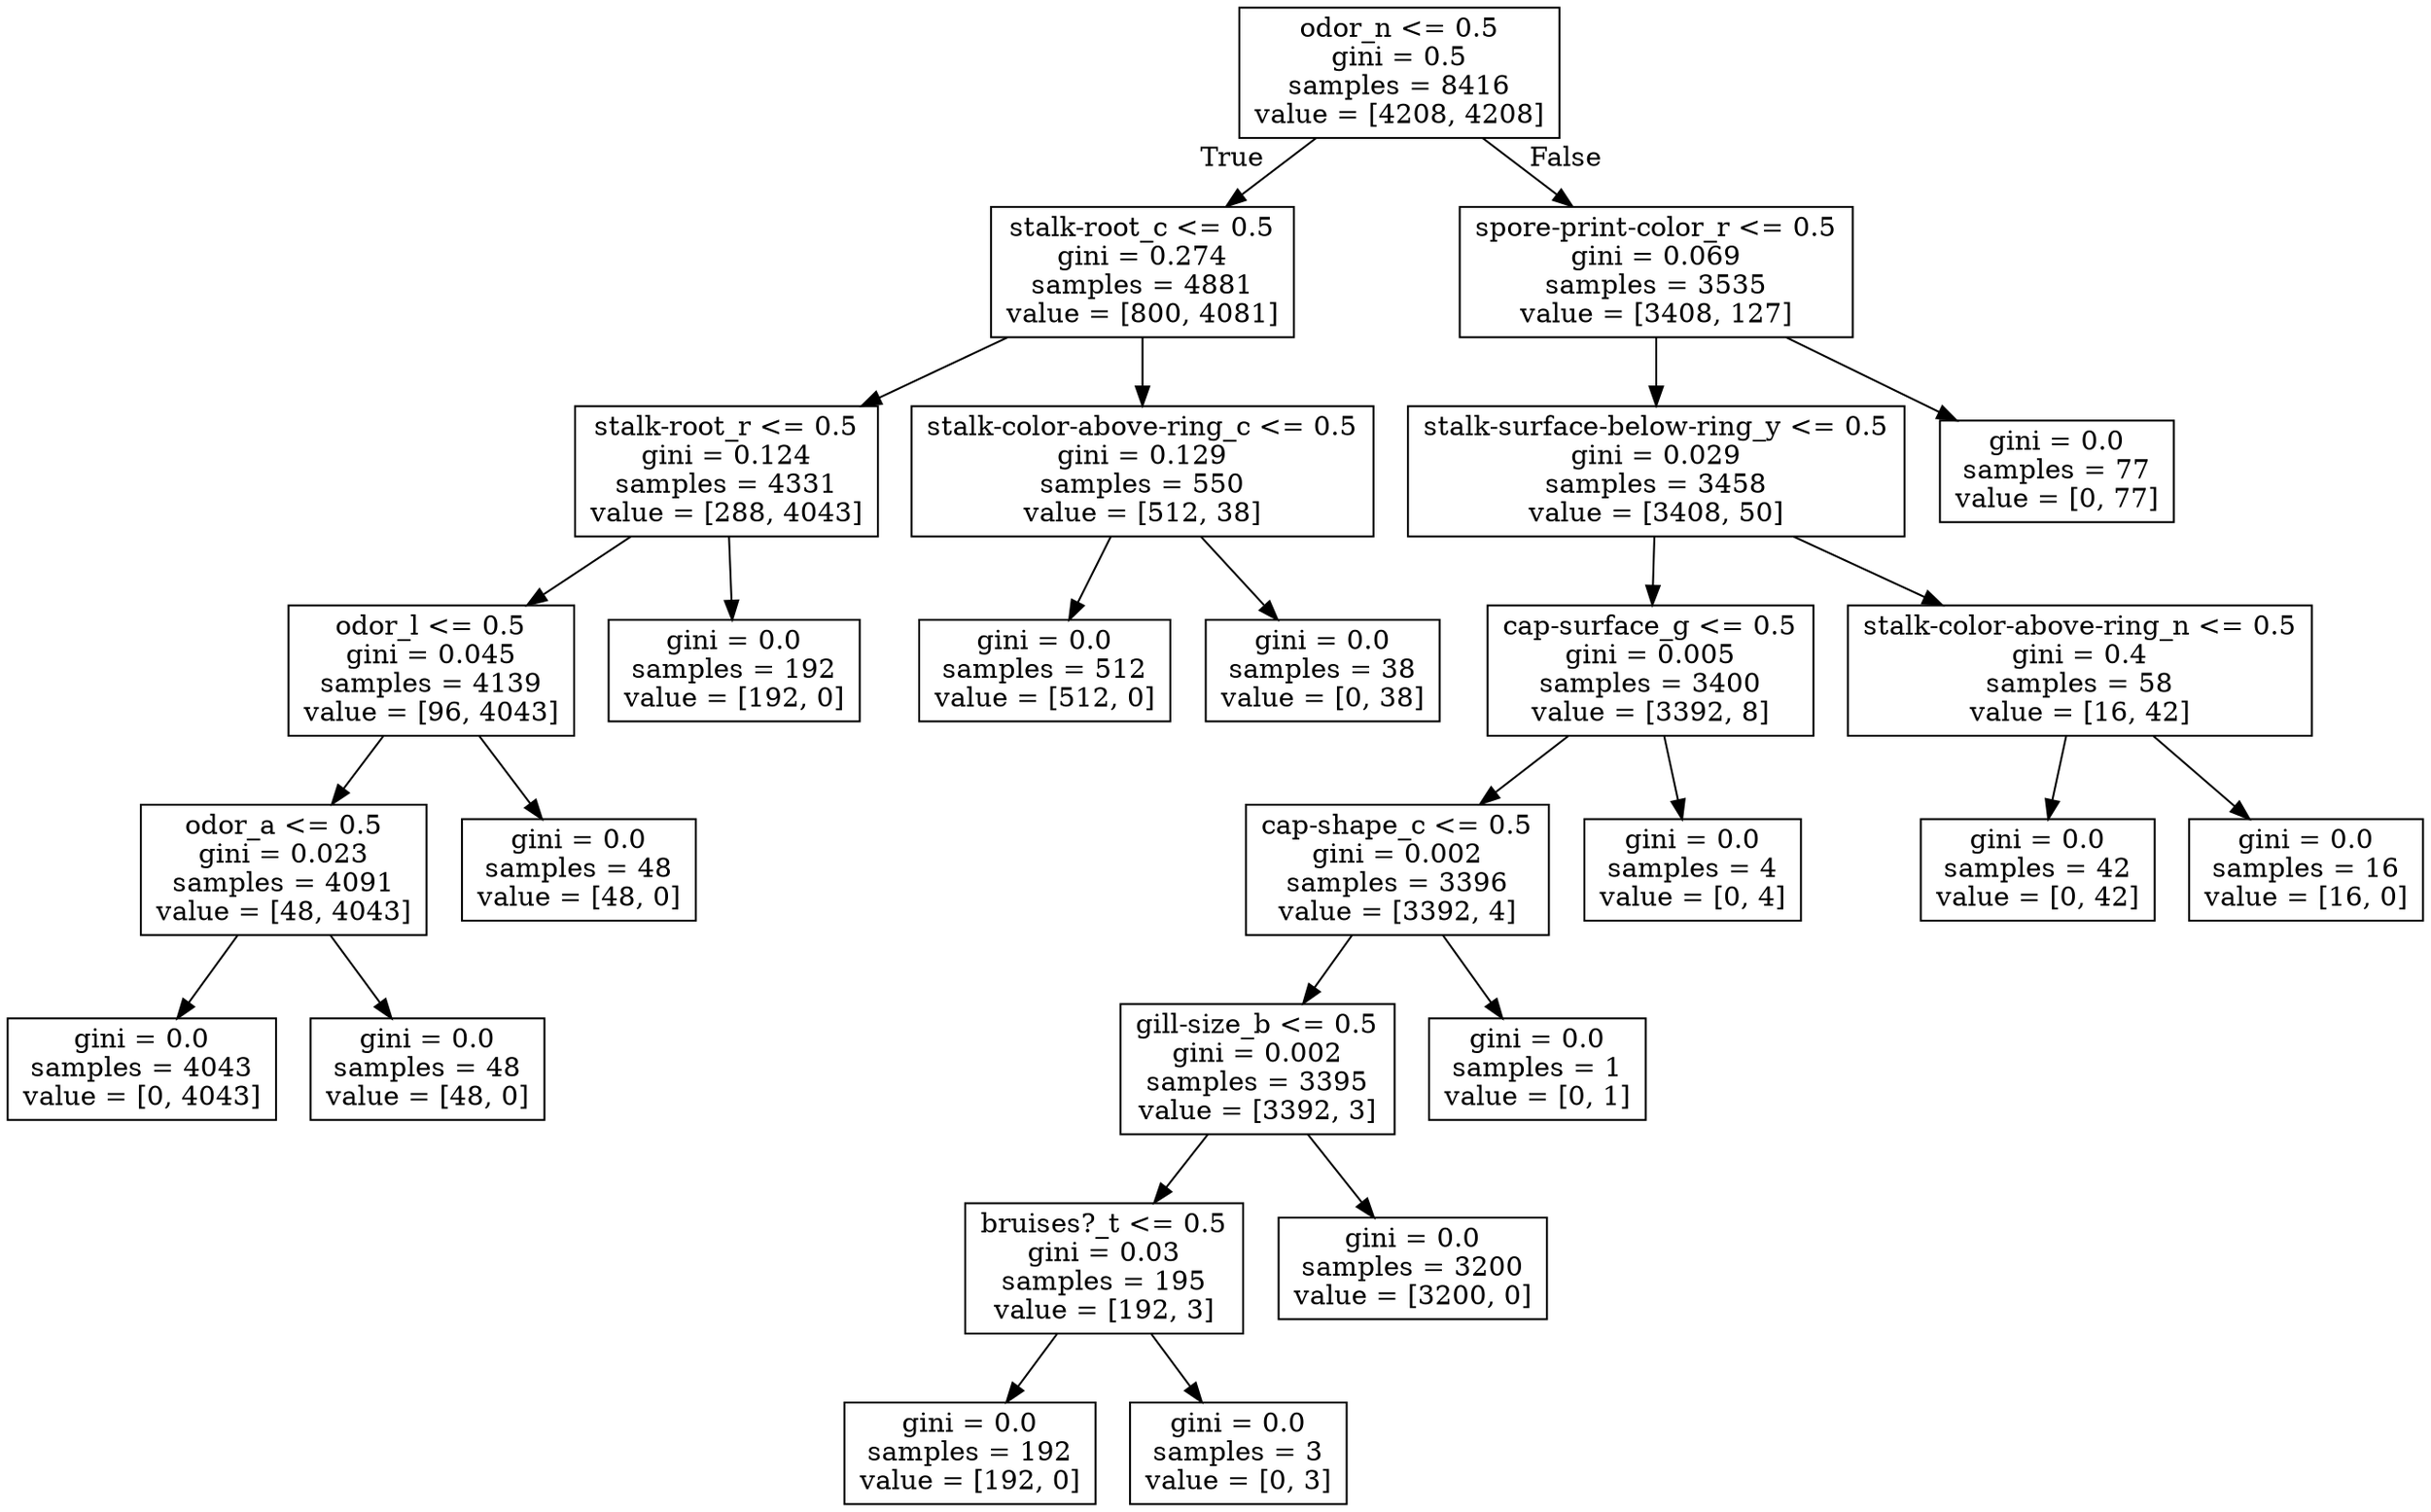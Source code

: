 digraph Tree {
node [shape=box] ;
0 [label="odor_n <= 0.5\ngini = 0.5\nsamples = 8416\nvalue = [4208, 4208]"] ;
1 [label="stalk-root_c <= 0.5\ngini = 0.274\nsamples = 4881\nvalue = [800, 4081]"] ;
0 -> 1 [labeldistance=2.5, labelangle=45, headlabel="True"] ;
2 [label="stalk-root_r <= 0.5\ngini = 0.124\nsamples = 4331\nvalue = [288, 4043]"] ;
1 -> 2 ;
3 [label="odor_l <= 0.5\ngini = 0.045\nsamples = 4139\nvalue = [96, 4043]"] ;
2 -> 3 ;
4 [label="odor_a <= 0.5\ngini = 0.023\nsamples = 4091\nvalue = [48, 4043]"] ;
3 -> 4 ;
5 [label="gini = 0.0\nsamples = 4043\nvalue = [0, 4043]"] ;
4 -> 5 ;
6 [label="gini = 0.0\nsamples = 48\nvalue = [48, 0]"] ;
4 -> 6 ;
7 [label="gini = 0.0\nsamples = 48\nvalue = [48, 0]"] ;
3 -> 7 ;
8 [label="gini = 0.0\nsamples = 192\nvalue = [192, 0]"] ;
2 -> 8 ;
9 [label="stalk-color-above-ring_c <= 0.5\ngini = 0.129\nsamples = 550\nvalue = [512, 38]"] ;
1 -> 9 ;
10 [label="gini = 0.0\nsamples = 512\nvalue = [512, 0]"] ;
9 -> 10 ;
11 [label="gini = 0.0\nsamples = 38\nvalue = [0, 38]"] ;
9 -> 11 ;
12 [label="spore-print-color_r <= 0.5\ngini = 0.069\nsamples = 3535\nvalue = [3408, 127]"] ;
0 -> 12 [labeldistance=2.5, labelangle=-45, headlabel="False"] ;
13 [label="stalk-surface-below-ring_y <= 0.5\ngini = 0.029\nsamples = 3458\nvalue = [3408, 50]"] ;
12 -> 13 ;
14 [label="cap-surface_g <= 0.5\ngini = 0.005\nsamples = 3400\nvalue = [3392, 8]"] ;
13 -> 14 ;
15 [label="cap-shape_c <= 0.5\ngini = 0.002\nsamples = 3396\nvalue = [3392, 4]"] ;
14 -> 15 ;
16 [label="gill-size_b <= 0.5\ngini = 0.002\nsamples = 3395\nvalue = [3392, 3]"] ;
15 -> 16 ;
17 [label="bruises?_t <= 0.5\ngini = 0.03\nsamples = 195\nvalue = [192, 3]"] ;
16 -> 17 ;
18 [label="gini = 0.0\nsamples = 192\nvalue = [192, 0]"] ;
17 -> 18 ;
19 [label="gini = 0.0\nsamples = 3\nvalue = [0, 3]"] ;
17 -> 19 ;
20 [label="gini = 0.0\nsamples = 3200\nvalue = [3200, 0]"] ;
16 -> 20 ;
21 [label="gini = 0.0\nsamples = 1\nvalue = [0, 1]"] ;
15 -> 21 ;
22 [label="gini = 0.0\nsamples = 4\nvalue = [0, 4]"] ;
14 -> 22 ;
23 [label="stalk-color-above-ring_n <= 0.5\ngini = 0.4\nsamples = 58\nvalue = [16, 42]"] ;
13 -> 23 ;
24 [label="gini = 0.0\nsamples = 42\nvalue = [0, 42]"] ;
23 -> 24 ;
25 [label="gini = 0.0\nsamples = 16\nvalue = [16, 0]"] ;
23 -> 25 ;
26 [label="gini = 0.0\nsamples = 77\nvalue = [0, 77]"] ;
12 -> 26 ;
}